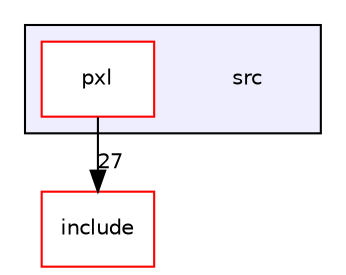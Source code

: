 digraph "src" {
  compound=true
  node [ fontsize="10", fontname="Helvetica"];
  edge [ labelfontsize="10", labelfontname="Helvetica"];
  subgraph clusterdir_68267d1309a1af8e8297ef4c3efbcdba {
    graph [ bgcolor="#eeeeff", pencolor="black", label="" URL="dir_68267d1309a1af8e8297ef4c3efbcdba.html"];
    dir_68267d1309a1af8e8297ef4c3efbcdba [shape=plaintext label="src"];
  dir_87a857eff530ad659c1a04633acb58d5 [shape=box label="pxl" fillcolor="white" style="filled" color="red" URL="dir_87a857eff530ad659c1a04633acb58d5.html"];
  }
  dir_d44c64559bbebec7f509842c48db8b23 [shape=box label="include" fillcolor="white" style="filled" color="red" URL="dir_d44c64559bbebec7f509842c48db8b23.html"];
  dir_87a857eff530ad659c1a04633acb58d5->dir_d44c64559bbebec7f509842c48db8b23 [headlabel="27", labeldistance=1.5 headhref="dir_000005_000000.html"];
}
